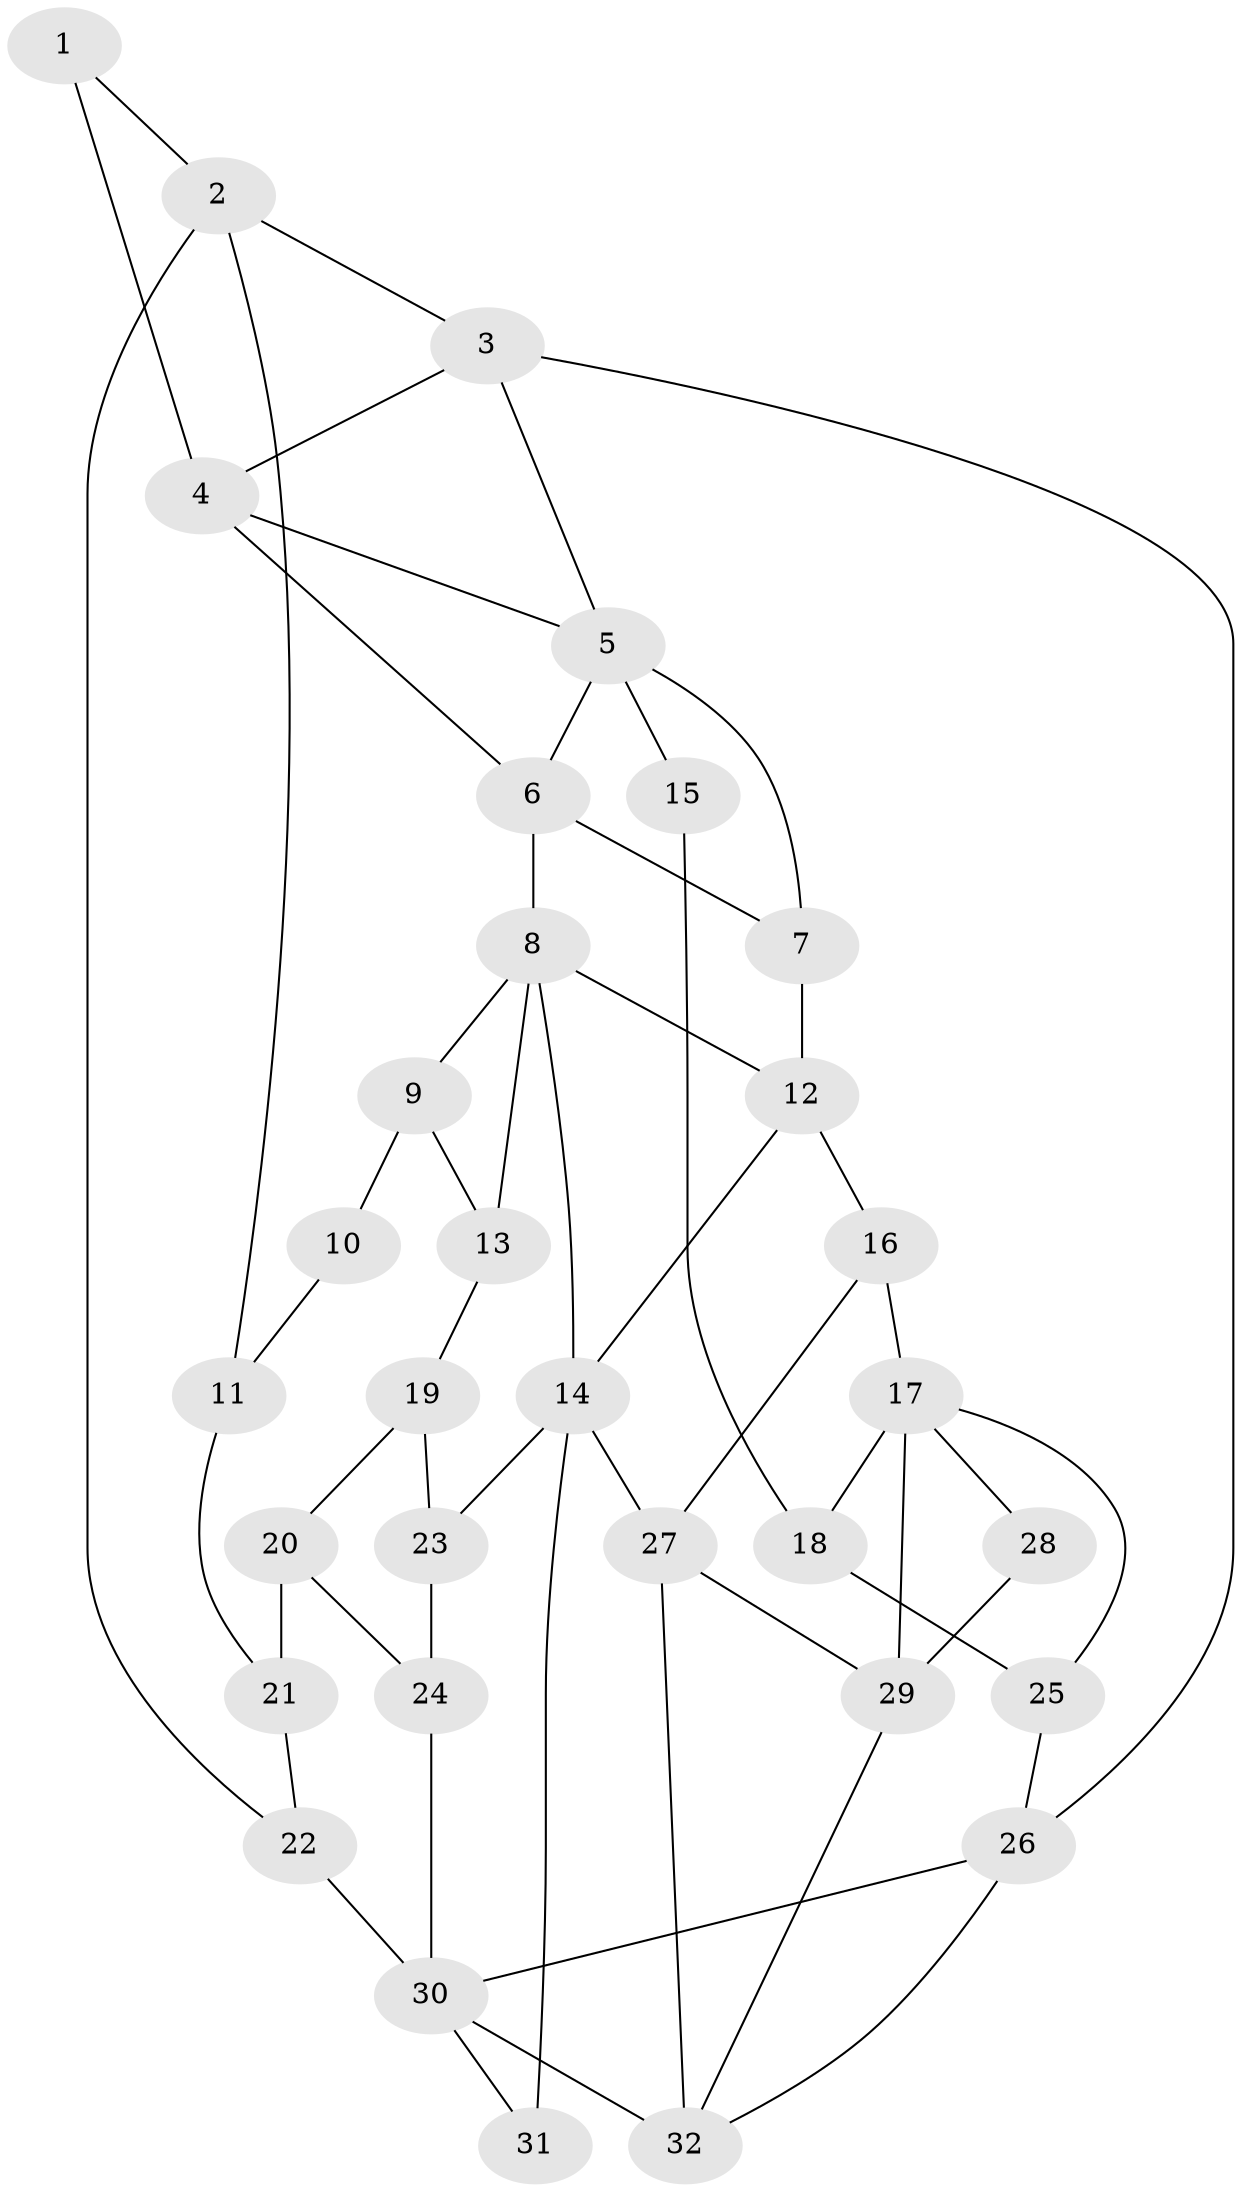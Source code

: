 // original degree distribution, {3: 0.047619047619047616, 5: 0.5238095238095238, 4: 0.2222222222222222, 6: 0.20634920634920634}
// Generated by graph-tools (version 1.1) at 2025/38/03/09/25 02:38:44]
// undirected, 32 vertices, 55 edges
graph export_dot {
graph [start="1"]
  node [color=gray90,style=filled];
  1;
  2;
  3;
  4;
  5;
  6;
  7;
  8;
  9;
  10;
  11;
  12;
  13;
  14;
  15;
  16;
  17;
  18;
  19;
  20;
  21;
  22;
  23;
  24;
  25;
  26;
  27;
  28;
  29;
  30;
  31;
  32;
  1 -- 2 [weight=1.0];
  1 -- 4 [weight=1.0];
  2 -- 3 [weight=1.0];
  2 -- 11 [weight=1.0];
  2 -- 22 [weight=1.0];
  3 -- 4 [weight=1.0];
  3 -- 5 [weight=1.0];
  3 -- 26 [weight=1.0];
  4 -- 5 [weight=1.0];
  4 -- 6 [weight=1.0];
  5 -- 6 [weight=1.0];
  5 -- 7 [weight=1.0];
  5 -- 15 [weight=2.0];
  6 -- 7 [weight=1.0];
  6 -- 8 [weight=2.0];
  7 -- 12 [weight=1.0];
  8 -- 9 [weight=1.0];
  8 -- 12 [weight=1.0];
  8 -- 13 [weight=1.0];
  8 -- 14 [weight=1.0];
  9 -- 10 [weight=1.0];
  9 -- 13 [weight=1.0];
  10 -- 11 [weight=1.0];
  11 -- 21 [weight=1.0];
  12 -- 14 [weight=1.0];
  12 -- 16 [weight=2.0];
  13 -- 19 [weight=1.0];
  14 -- 23 [weight=1.0];
  14 -- 27 [weight=1.0];
  14 -- 31 [weight=2.0];
  15 -- 18 [weight=1.0];
  16 -- 17 [weight=2.0];
  16 -- 27 [weight=1.0];
  17 -- 18 [weight=1.0];
  17 -- 25 [weight=1.0];
  17 -- 28 [weight=1.0];
  17 -- 29 [weight=1.0];
  18 -- 25 [weight=1.0];
  19 -- 20 [weight=1.0];
  19 -- 23 [weight=1.0];
  20 -- 21 [weight=1.0];
  20 -- 24 [weight=2.0];
  21 -- 22 [weight=1.0];
  22 -- 30 [weight=2.0];
  23 -- 24 [weight=1.0];
  24 -- 30 [weight=1.0];
  25 -- 26 [weight=1.0];
  26 -- 30 [weight=1.0];
  26 -- 32 [weight=1.0];
  27 -- 29 [weight=1.0];
  27 -- 32 [weight=1.0];
  28 -- 29 [weight=2.0];
  29 -- 32 [weight=1.0];
  30 -- 31 [weight=1.0];
  30 -- 32 [weight=2.0];
}
